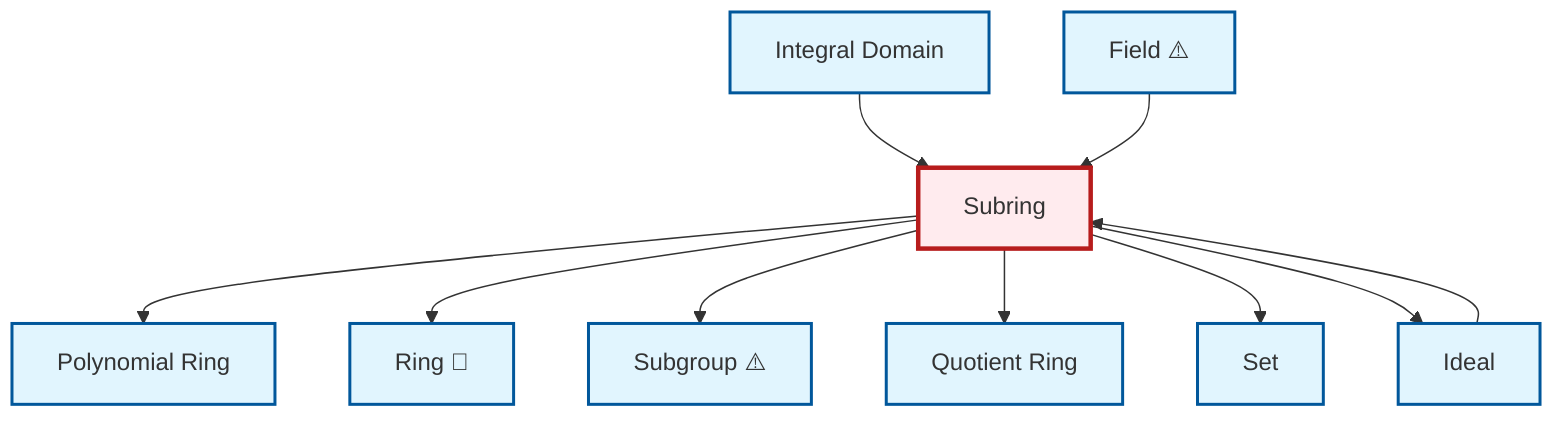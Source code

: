 graph TD
    classDef definition fill:#e1f5fe,stroke:#01579b,stroke-width:2px
    classDef theorem fill:#f3e5f5,stroke:#4a148c,stroke-width:2px
    classDef axiom fill:#fff3e0,stroke:#e65100,stroke-width:2px
    classDef example fill:#e8f5e9,stroke:#1b5e20,stroke-width:2px
    classDef current fill:#ffebee,stroke:#b71c1c,stroke-width:3px
    def-integral-domain["Integral Domain"]:::definition
    def-subring["Subring"]:::definition
    def-polynomial-ring["Polynomial Ring"]:::definition
    def-ideal["Ideal"]:::definition
    def-ring["Ring 📝"]:::definition
    def-field["Field ⚠️"]:::definition
    def-quotient-ring["Quotient Ring"]:::definition
    def-set["Set"]:::definition
    def-subgroup["Subgroup ⚠️"]:::definition
    def-subring --> def-polynomial-ring
    def-subring --> def-ring
    def-subring --> def-subgroup
    def-integral-domain --> def-subring
    def-subring --> def-quotient-ring
    def-subring --> def-set
    def-ideal --> def-subring
    def-field --> def-subring
    def-subring --> def-ideal
    class def-subring current